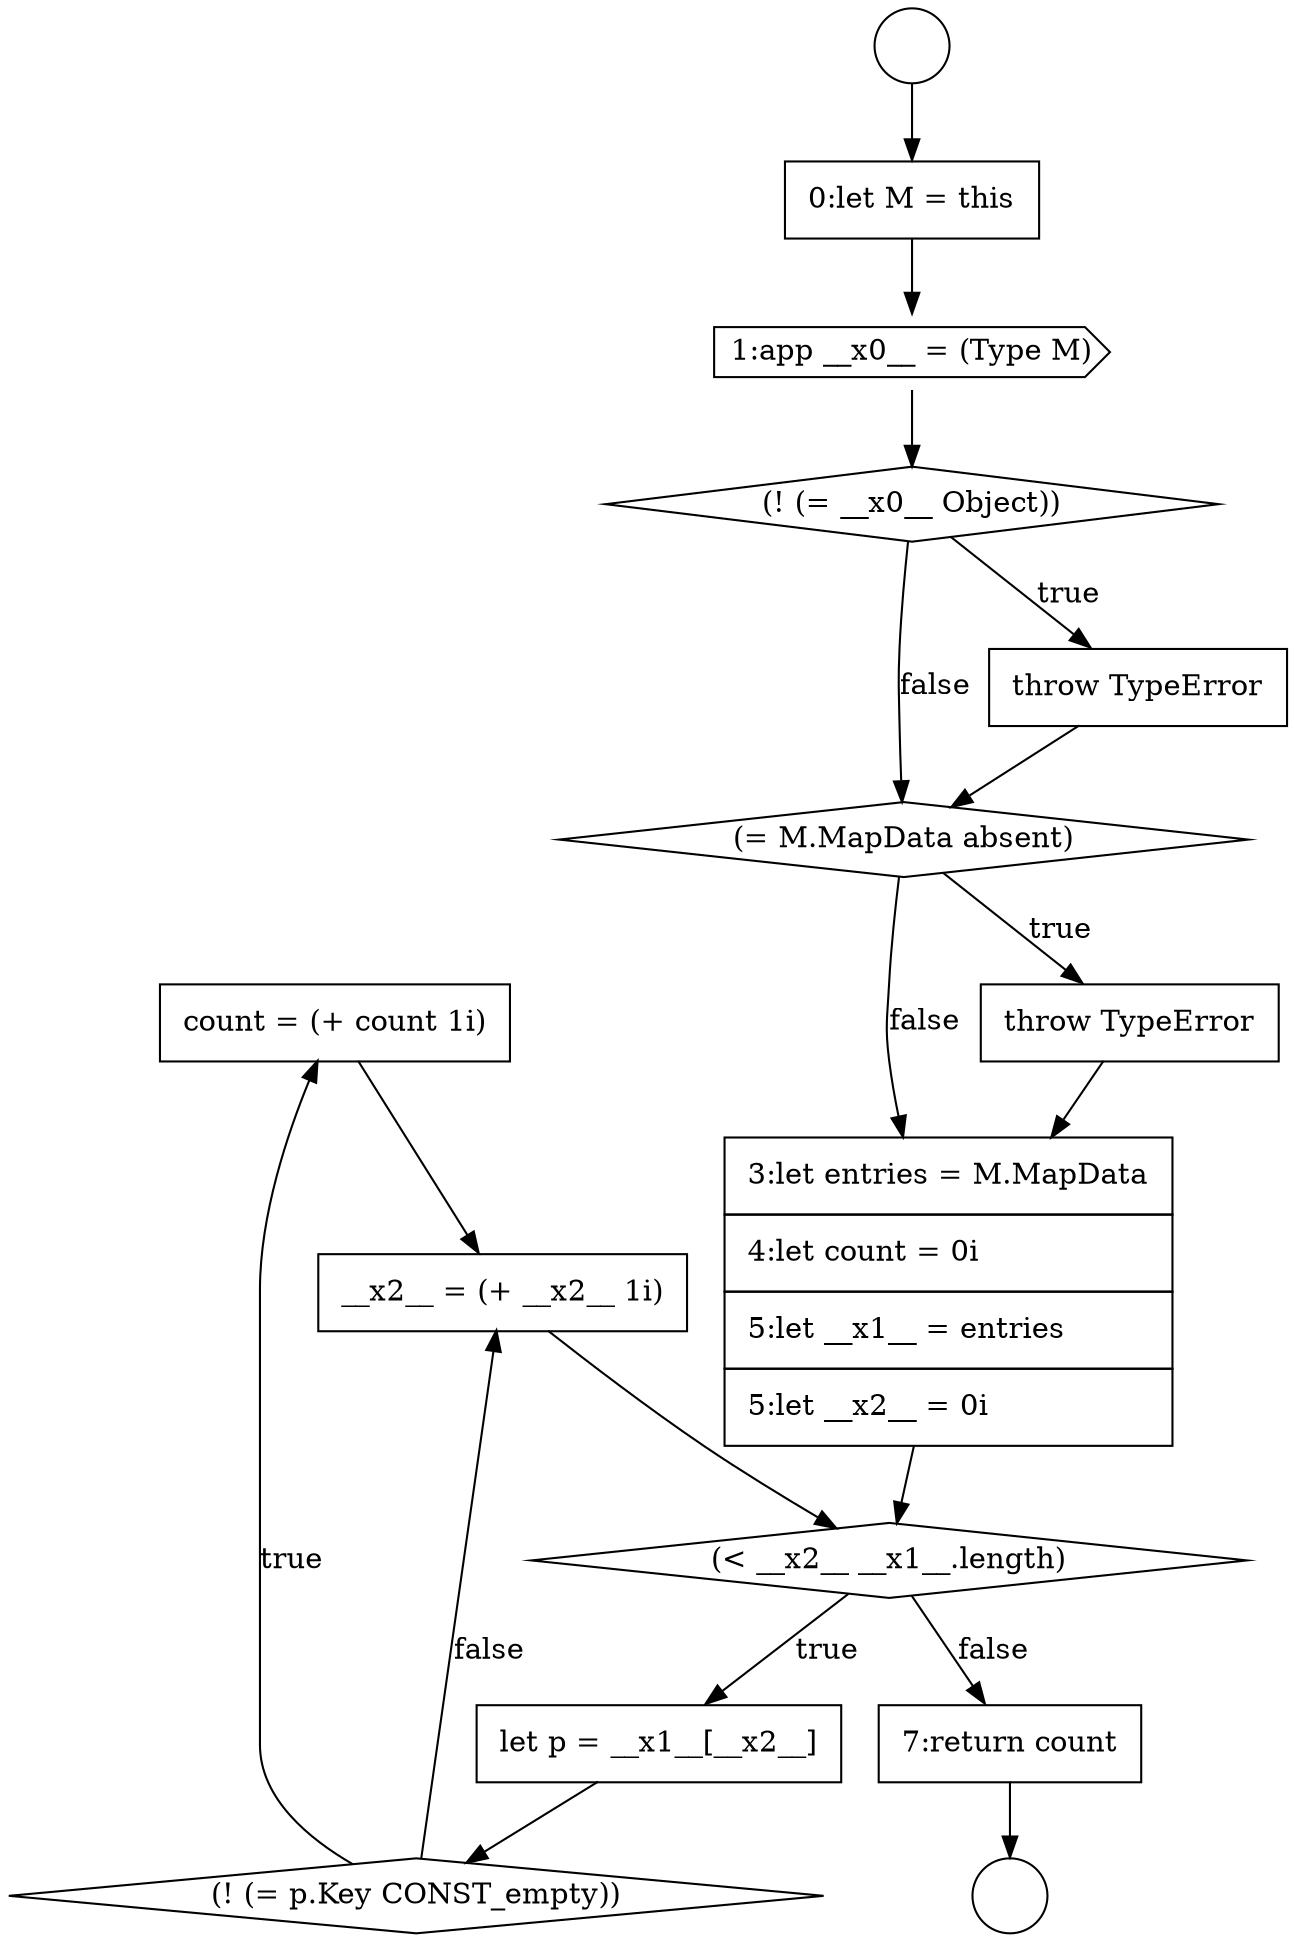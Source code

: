 digraph {
  node15735 [shape=none, margin=0, label=<<font color="black">
    <table border="0" cellborder="1" cellspacing="0" cellpadding="10">
      <tr><td align="left">count = (+ count 1i)</td></tr>
    </table>
  </font>> color="black" fillcolor="white" style=filled]
  node15727 [shape=diamond, label=<<font color="black">(! (= __x0__ Object))</font>> color="black" fillcolor="white" style=filled]
  node15734 [shape=diamond, label=<<font color="black">(! (= p.Key CONST_empty))</font>> color="black" fillcolor="white" style=filled]
  node15724 [shape=circle label=" " color="black" fillcolor="white" style=filled]
  node15729 [shape=diamond, label=<<font color="black">(= M.MapData absent)</font>> color="black" fillcolor="white" style=filled]
  node15728 [shape=none, margin=0, label=<<font color="black">
    <table border="0" cellborder="1" cellspacing="0" cellpadding="10">
      <tr><td align="left">throw TypeError</td></tr>
    </table>
  </font>> color="black" fillcolor="white" style=filled]
  node15733 [shape=none, margin=0, label=<<font color="black">
    <table border="0" cellborder="1" cellspacing="0" cellpadding="10">
      <tr><td align="left">let p = __x1__[__x2__]</td></tr>
    </table>
  </font>> color="black" fillcolor="white" style=filled]
  node15725 [shape=none, margin=0, label=<<font color="black">
    <table border="0" cellborder="1" cellspacing="0" cellpadding="10">
      <tr><td align="left">0:let M = this</td></tr>
    </table>
  </font>> color="black" fillcolor="white" style=filled]
  node15726 [shape=cds, label=<<font color="black">1:app __x0__ = (Type M)</font>> color="black" fillcolor="white" style=filled]
  node15723 [shape=circle label=" " color="black" fillcolor="white" style=filled]
  node15730 [shape=none, margin=0, label=<<font color="black">
    <table border="0" cellborder="1" cellspacing="0" cellpadding="10">
      <tr><td align="left">throw TypeError</td></tr>
    </table>
  </font>> color="black" fillcolor="white" style=filled]
  node15736 [shape=none, margin=0, label=<<font color="black">
    <table border="0" cellborder="1" cellspacing="0" cellpadding="10">
      <tr><td align="left">__x2__ = (+ __x2__ 1i)</td></tr>
    </table>
  </font>> color="black" fillcolor="white" style=filled]
  node15731 [shape=none, margin=0, label=<<font color="black">
    <table border="0" cellborder="1" cellspacing="0" cellpadding="10">
      <tr><td align="left">3:let entries = M.MapData</td></tr>
      <tr><td align="left">4:let count = 0i</td></tr>
      <tr><td align="left">5:let __x1__ = entries</td></tr>
      <tr><td align="left">5:let __x2__ = 0i</td></tr>
    </table>
  </font>> color="black" fillcolor="white" style=filled]
  node15737 [shape=none, margin=0, label=<<font color="black">
    <table border="0" cellborder="1" cellspacing="0" cellpadding="10">
      <tr><td align="left">7:return count</td></tr>
    </table>
  </font>> color="black" fillcolor="white" style=filled]
  node15732 [shape=diamond, label=<<font color="black">(&lt; __x2__ __x1__.length)</font>> color="black" fillcolor="white" style=filled]
  node15729 -> node15730 [label=<<font color="black">true</font>> color="black"]
  node15729 -> node15731 [label=<<font color="black">false</font>> color="black"]
  node15730 -> node15731 [ color="black"]
  node15725 -> node15726 [ color="black"]
  node15733 -> node15734 [ color="black"]
  node15736 -> node15732 [ color="black"]
  node15723 -> node15725 [ color="black"]
  node15732 -> node15733 [label=<<font color="black">true</font>> color="black"]
  node15732 -> node15737 [label=<<font color="black">false</font>> color="black"]
  node15734 -> node15735 [label=<<font color="black">true</font>> color="black"]
  node15734 -> node15736 [label=<<font color="black">false</font>> color="black"]
  node15726 -> node15727 [ color="black"]
  node15737 -> node15724 [ color="black"]
  node15728 -> node15729 [ color="black"]
  node15731 -> node15732 [ color="black"]
  node15735 -> node15736 [ color="black"]
  node15727 -> node15728 [label=<<font color="black">true</font>> color="black"]
  node15727 -> node15729 [label=<<font color="black">false</font>> color="black"]
}
